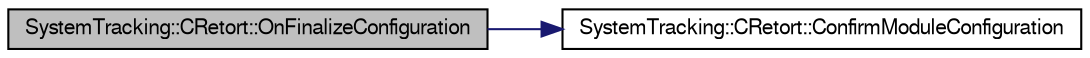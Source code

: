 digraph G
{
  edge [fontname="FreeSans",fontsize="10",labelfontname="FreeSans",labelfontsize="10"];
  node [fontname="FreeSans",fontsize="10",shape=record];
  rankdir="LR";
  Node1 [label="SystemTracking::CRetort::OnFinalizeConfiguration",height=0.2,width=0.4,color="black", fillcolor="grey75", style="filled" fontcolor="black"];
  Node1 -> Node2 [color="midnightblue",fontsize="10",style="solid",fontname="FreeSans"];
  Node2 [label="SystemTracking::CRetort::ConfirmModuleConfiguration",height=0.2,width=0.4,color="black", fillcolor="white", style="filled",URL="$classSystemTracking_1_1CRetort.html#aa694358a8100998a9422a9539fc337ea",tooltip="slot for confirm module configuration."];
}
